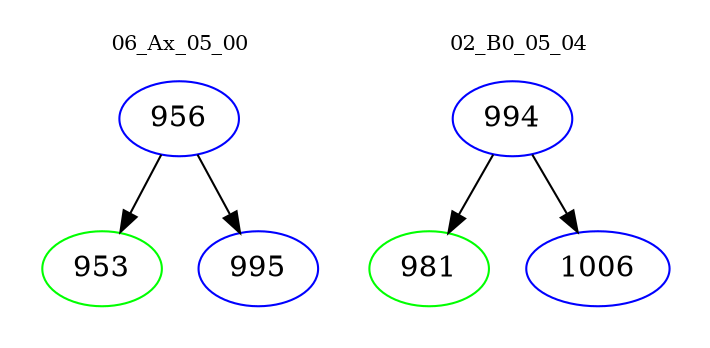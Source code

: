 digraph{
subgraph cluster_0 {
color = white
label = "06_Ax_05_00";
fontsize=10;
T0_956 [label="956", color="blue"]
T0_956 -> T0_953 [color="black"]
T0_953 [label="953", color="green"]
T0_956 -> T0_995 [color="black"]
T0_995 [label="995", color="blue"]
}
subgraph cluster_1 {
color = white
label = "02_B0_05_04";
fontsize=10;
T1_994 [label="994", color="blue"]
T1_994 -> T1_981 [color="black"]
T1_981 [label="981", color="green"]
T1_994 -> T1_1006 [color="black"]
T1_1006 [label="1006", color="blue"]
}
}
